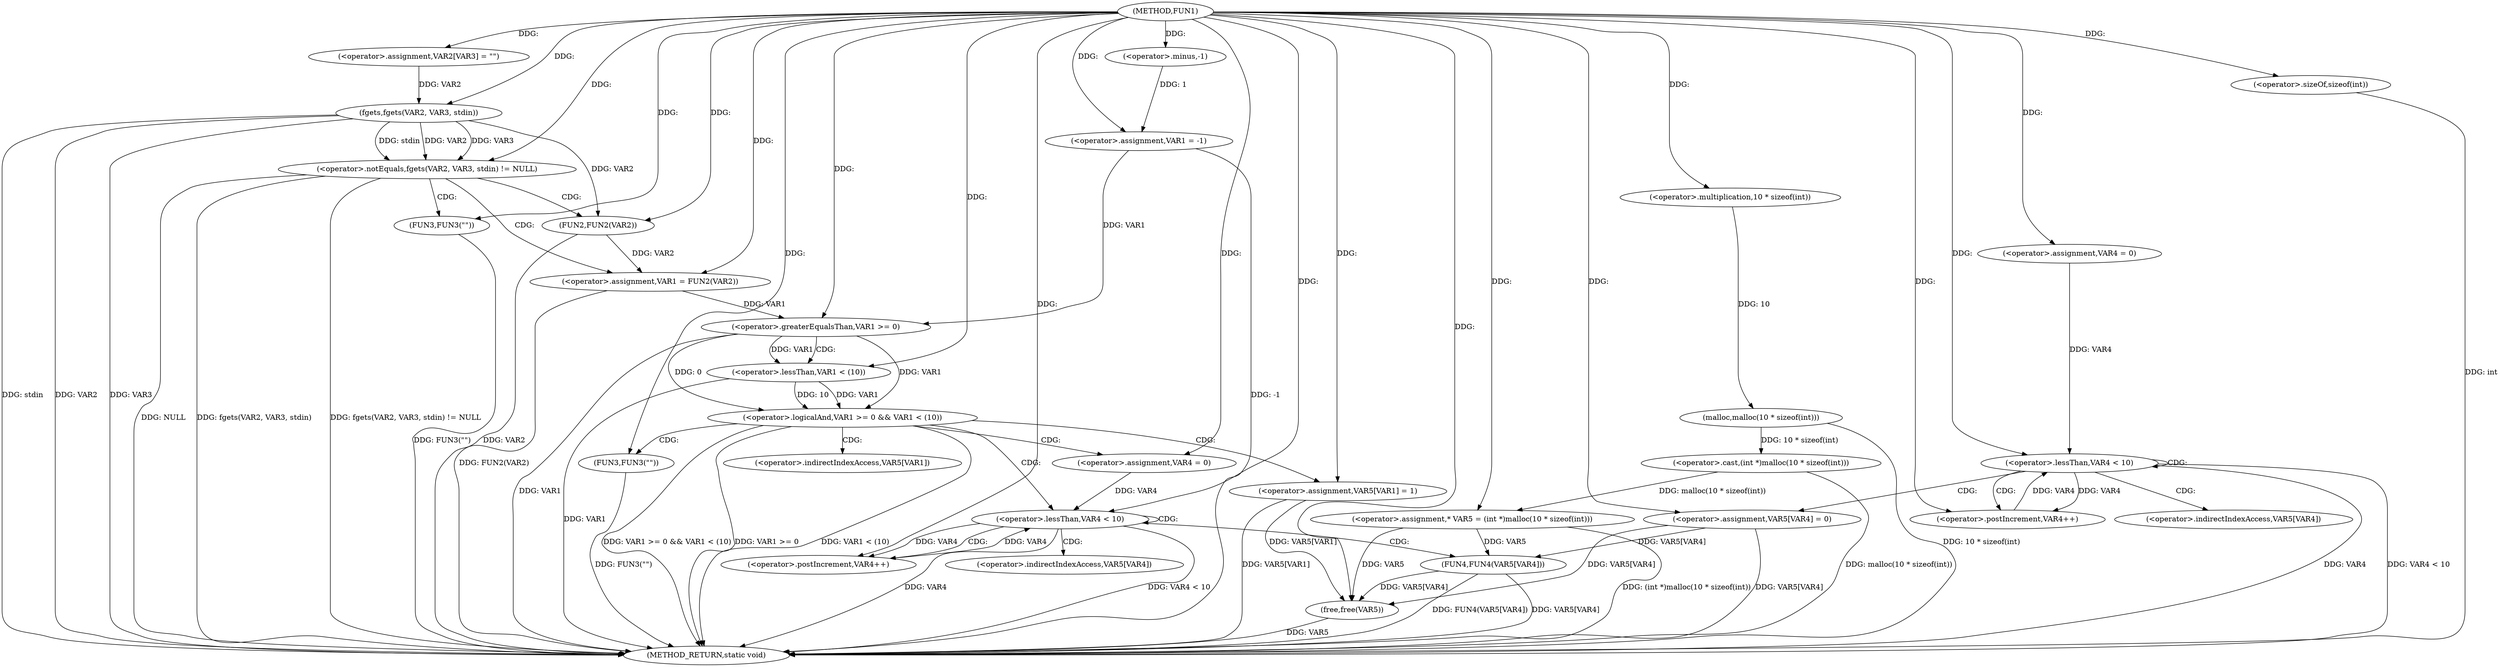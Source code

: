 digraph FUN1 {  
"1000100" [label = "(METHOD,FUN1)" ]
"1000189" [label = "(METHOD_RETURN,static void)" ]
"1000103" [label = "(<operator>.assignment,VAR1 = -1)" ]
"1000105" [label = "(<operator>.minus,-1)" ]
"1000109" [label = "(<operator>.assignment,VAR2[VAR3] = \"\")" ]
"1000113" [label = "(<operator>.notEquals,fgets(VAR2, VAR3, stdin) != NULL)" ]
"1000114" [label = "(fgets,fgets(VAR2, VAR3, stdin))" ]
"1000120" [label = "(<operator>.assignment,VAR1 = FUN2(VAR2))" ]
"1000122" [label = "(FUN2,FUN2(VAR2))" ]
"1000126" [label = "(FUN3,FUN3(\"\"))" ]
"1000131" [label = "(<operator>.assignment,* VAR5 = (int *)malloc(10 * sizeof(int)))" ]
"1000133" [label = "(<operator>.cast,(int *)malloc(10 * sizeof(int)))" ]
"1000135" [label = "(malloc,malloc(10 * sizeof(int)))" ]
"1000136" [label = "(<operator>.multiplication,10 * sizeof(int))" ]
"1000138" [label = "(<operator>.sizeOf,sizeof(int))" ]
"1000141" [label = "(<operator>.assignment,VAR4 = 0)" ]
"1000144" [label = "(<operator>.lessThan,VAR4 < 10)" ]
"1000147" [label = "(<operator>.postIncrement,VAR4++)" ]
"1000150" [label = "(<operator>.assignment,VAR5[VAR4] = 0)" ]
"1000156" [label = "(<operator>.logicalAnd,VAR1 >= 0 && VAR1 < (10))" ]
"1000157" [label = "(<operator>.greaterEqualsThan,VAR1 >= 0)" ]
"1000160" [label = "(<operator>.lessThan,VAR1 < (10))" ]
"1000164" [label = "(<operator>.assignment,VAR5[VAR1] = 1)" ]
"1000170" [label = "(<operator>.assignment,VAR4 = 0)" ]
"1000173" [label = "(<operator>.lessThan,VAR4 < 10)" ]
"1000176" [label = "(<operator>.postIncrement,VAR4++)" ]
"1000179" [label = "(FUN4,FUN4(VAR5[VAR4]))" ]
"1000185" [label = "(FUN3,FUN3(\"\"))" ]
"1000187" [label = "(free,free(VAR5))" ]
"1000151" [label = "(<operator>.indirectIndexAccess,VAR5[VAR4])" ]
"1000165" [label = "(<operator>.indirectIndexAccess,VAR5[VAR1])" ]
"1000180" [label = "(<operator>.indirectIndexAccess,VAR5[VAR4])" ]
  "1000185" -> "1000189"  [ label = "DDG: FUN3(\"\")"] 
  "1000150" -> "1000189"  [ label = "DDG: VAR5[VAR4]"] 
  "1000156" -> "1000189"  [ label = "DDG: VAR1 >= 0"] 
  "1000179" -> "1000189"  [ label = "DDG: FUN4(VAR5[VAR4])"] 
  "1000103" -> "1000189"  [ label = "DDG: -1"] 
  "1000113" -> "1000189"  [ label = "DDG: NULL"] 
  "1000131" -> "1000189"  [ label = "DDG: (int *)malloc(10 * sizeof(int))"] 
  "1000187" -> "1000189"  [ label = "DDG: VAR5"] 
  "1000114" -> "1000189"  [ label = "DDG: stdin"] 
  "1000126" -> "1000189"  [ label = "DDG: FUN3(\"\")"] 
  "1000113" -> "1000189"  [ label = "DDG: fgets(VAR2, VAR3, stdin)"] 
  "1000156" -> "1000189"  [ label = "DDG: VAR1 < (10)"] 
  "1000122" -> "1000189"  [ label = "DDG: VAR2"] 
  "1000138" -> "1000189"  [ label = "DDG: int"] 
  "1000144" -> "1000189"  [ label = "DDG: VAR4 < 10"] 
  "1000157" -> "1000189"  [ label = "DDG: VAR1"] 
  "1000114" -> "1000189"  [ label = "DDG: VAR2"] 
  "1000179" -> "1000189"  [ label = "DDG: VAR5[VAR4]"] 
  "1000133" -> "1000189"  [ label = "DDG: malloc(10 * sizeof(int))"] 
  "1000113" -> "1000189"  [ label = "DDG: fgets(VAR2, VAR3, stdin) != NULL"] 
  "1000173" -> "1000189"  [ label = "DDG: VAR4 < 10"] 
  "1000135" -> "1000189"  [ label = "DDG: 10 * sizeof(int)"] 
  "1000120" -> "1000189"  [ label = "DDG: FUN2(VAR2)"] 
  "1000144" -> "1000189"  [ label = "DDG: VAR4"] 
  "1000156" -> "1000189"  [ label = "DDG: VAR1 >= 0 && VAR1 < (10)"] 
  "1000160" -> "1000189"  [ label = "DDG: VAR1"] 
  "1000114" -> "1000189"  [ label = "DDG: VAR3"] 
  "1000173" -> "1000189"  [ label = "DDG: VAR4"] 
  "1000164" -> "1000189"  [ label = "DDG: VAR5[VAR1]"] 
  "1000105" -> "1000103"  [ label = "DDG: 1"] 
  "1000100" -> "1000103"  [ label = "DDG: "] 
  "1000100" -> "1000105"  [ label = "DDG: "] 
  "1000100" -> "1000109"  [ label = "DDG: "] 
  "1000114" -> "1000113"  [ label = "DDG: VAR2"] 
  "1000114" -> "1000113"  [ label = "DDG: VAR3"] 
  "1000114" -> "1000113"  [ label = "DDG: stdin"] 
  "1000109" -> "1000114"  [ label = "DDG: VAR2"] 
  "1000100" -> "1000114"  [ label = "DDG: "] 
  "1000100" -> "1000113"  [ label = "DDG: "] 
  "1000122" -> "1000120"  [ label = "DDG: VAR2"] 
  "1000100" -> "1000120"  [ label = "DDG: "] 
  "1000114" -> "1000122"  [ label = "DDG: VAR2"] 
  "1000100" -> "1000122"  [ label = "DDG: "] 
  "1000100" -> "1000126"  [ label = "DDG: "] 
  "1000133" -> "1000131"  [ label = "DDG: malloc(10 * sizeof(int))"] 
  "1000100" -> "1000131"  [ label = "DDG: "] 
  "1000135" -> "1000133"  [ label = "DDG: 10 * sizeof(int)"] 
  "1000136" -> "1000135"  [ label = "DDG: 10"] 
  "1000100" -> "1000136"  [ label = "DDG: "] 
  "1000100" -> "1000138"  [ label = "DDG: "] 
  "1000100" -> "1000141"  [ label = "DDG: "] 
  "1000141" -> "1000144"  [ label = "DDG: VAR4"] 
  "1000147" -> "1000144"  [ label = "DDG: VAR4"] 
  "1000100" -> "1000144"  [ label = "DDG: "] 
  "1000144" -> "1000147"  [ label = "DDG: VAR4"] 
  "1000100" -> "1000147"  [ label = "DDG: "] 
  "1000100" -> "1000150"  [ label = "DDG: "] 
  "1000157" -> "1000156"  [ label = "DDG: VAR1"] 
  "1000157" -> "1000156"  [ label = "DDG: 0"] 
  "1000103" -> "1000157"  [ label = "DDG: VAR1"] 
  "1000120" -> "1000157"  [ label = "DDG: VAR1"] 
  "1000100" -> "1000157"  [ label = "DDG: "] 
  "1000160" -> "1000156"  [ label = "DDG: VAR1"] 
  "1000160" -> "1000156"  [ label = "DDG: 10"] 
  "1000157" -> "1000160"  [ label = "DDG: VAR1"] 
  "1000100" -> "1000160"  [ label = "DDG: "] 
  "1000100" -> "1000164"  [ label = "DDG: "] 
  "1000100" -> "1000170"  [ label = "DDG: "] 
  "1000170" -> "1000173"  [ label = "DDG: VAR4"] 
  "1000176" -> "1000173"  [ label = "DDG: VAR4"] 
  "1000100" -> "1000173"  [ label = "DDG: "] 
  "1000173" -> "1000176"  [ label = "DDG: VAR4"] 
  "1000100" -> "1000176"  [ label = "DDG: "] 
  "1000150" -> "1000179"  [ label = "DDG: VAR5[VAR4]"] 
  "1000131" -> "1000179"  [ label = "DDG: VAR5"] 
  "1000100" -> "1000185"  [ label = "DDG: "] 
  "1000150" -> "1000187"  [ label = "DDG: VAR5[VAR4]"] 
  "1000131" -> "1000187"  [ label = "DDG: VAR5"] 
  "1000179" -> "1000187"  [ label = "DDG: VAR5[VAR4]"] 
  "1000164" -> "1000187"  [ label = "DDG: VAR5[VAR1]"] 
  "1000100" -> "1000187"  [ label = "DDG: "] 
  "1000113" -> "1000120"  [ label = "CDG: "] 
  "1000113" -> "1000126"  [ label = "CDG: "] 
  "1000113" -> "1000122"  [ label = "CDG: "] 
  "1000144" -> "1000147"  [ label = "CDG: "] 
  "1000144" -> "1000151"  [ label = "CDG: "] 
  "1000144" -> "1000150"  [ label = "CDG: "] 
  "1000144" -> "1000144"  [ label = "CDG: "] 
  "1000156" -> "1000164"  [ label = "CDG: "] 
  "1000156" -> "1000173"  [ label = "CDG: "] 
  "1000156" -> "1000170"  [ label = "CDG: "] 
  "1000156" -> "1000165"  [ label = "CDG: "] 
  "1000156" -> "1000185"  [ label = "CDG: "] 
  "1000157" -> "1000160"  [ label = "CDG: "] 
  "1000173" -> "1000173"  [ label = "CDG: "] 
  "1000173" -> "1000179"  [ label = "CDG: "] 
  "1000173" -> "1000180"  [ label = "CDG: "] 
  "1000173" -> "1000176"  [ label = "CDG: "] 
}
